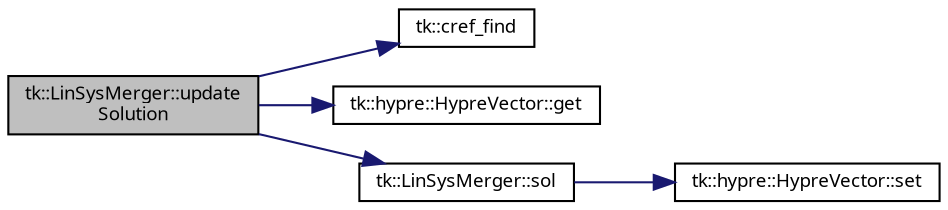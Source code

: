 digraph "tk::LinSysMerger::updateSolution"
{
 // INTERACTIVE_SVG=YES
  bgcolor="transparent";
  edge [fontname="sans-serif",fontsize="9",labelfontname="sans-serif",labelfontsize="9"];
  node [fontname="sans-serif",fontsize="9",shape=record];
  rankdir="LR";
  Node1 [label="tk::LinSysMerger::update\lSolution",height=0.2,width=0.4,color="black", fillcolor="grey75", style="filled", fontcolor="black"];
  Node1 -> Node2 [color="midnightblue",fontsize="9",style="solid",fontname="sans-serif"];
  Node2 [label="tk::cref_find",height=0.2,width=0.4,color="black",URL="$namespacetk.html#a2e002561a68875b091a264eb2a1e5f6c"];
  Node1 -> Node3 [color="midnightblue",fontsize="9",style="solid",fontname="sans-serif"];
  Node3 [label="tk::hypre::HypreVector::get",height=0.2,width=0.4,color="black",URL="$classtk_1_1hypre_1_1_hypre_vector.html#ac9d0c3a730133caf056d16be22a82865",tooltip="Get the local vector. "];
  Node1 -> Node4 [color="midnightblue",fontsize="9",style="solid",fontname="sans-serif"];
  Node4 [label="tk::LinSysMerger::sol",height=0.2,width=0.4,color="black",URL="$classtk_1_1_lin_sys_merger.html#aa453f098efb706af61dcfa8720882df4",tooltip="Set our portion of values of the distributed solution vector. "];
  Node4 -> Node5 [color="midnightblue",fontsize="9",style="solid",fontname="sans-serif"];
  Node5 [label="tk::hypre::HypreVector::set",height=0.2,width=0.4,color="black",URL="$classtk_1_1hypre_1_1_hypre_vector.html#a6c63796a63c7e8227b45bcffc3f505fb",tooltip="Set values of vector. "];
}
